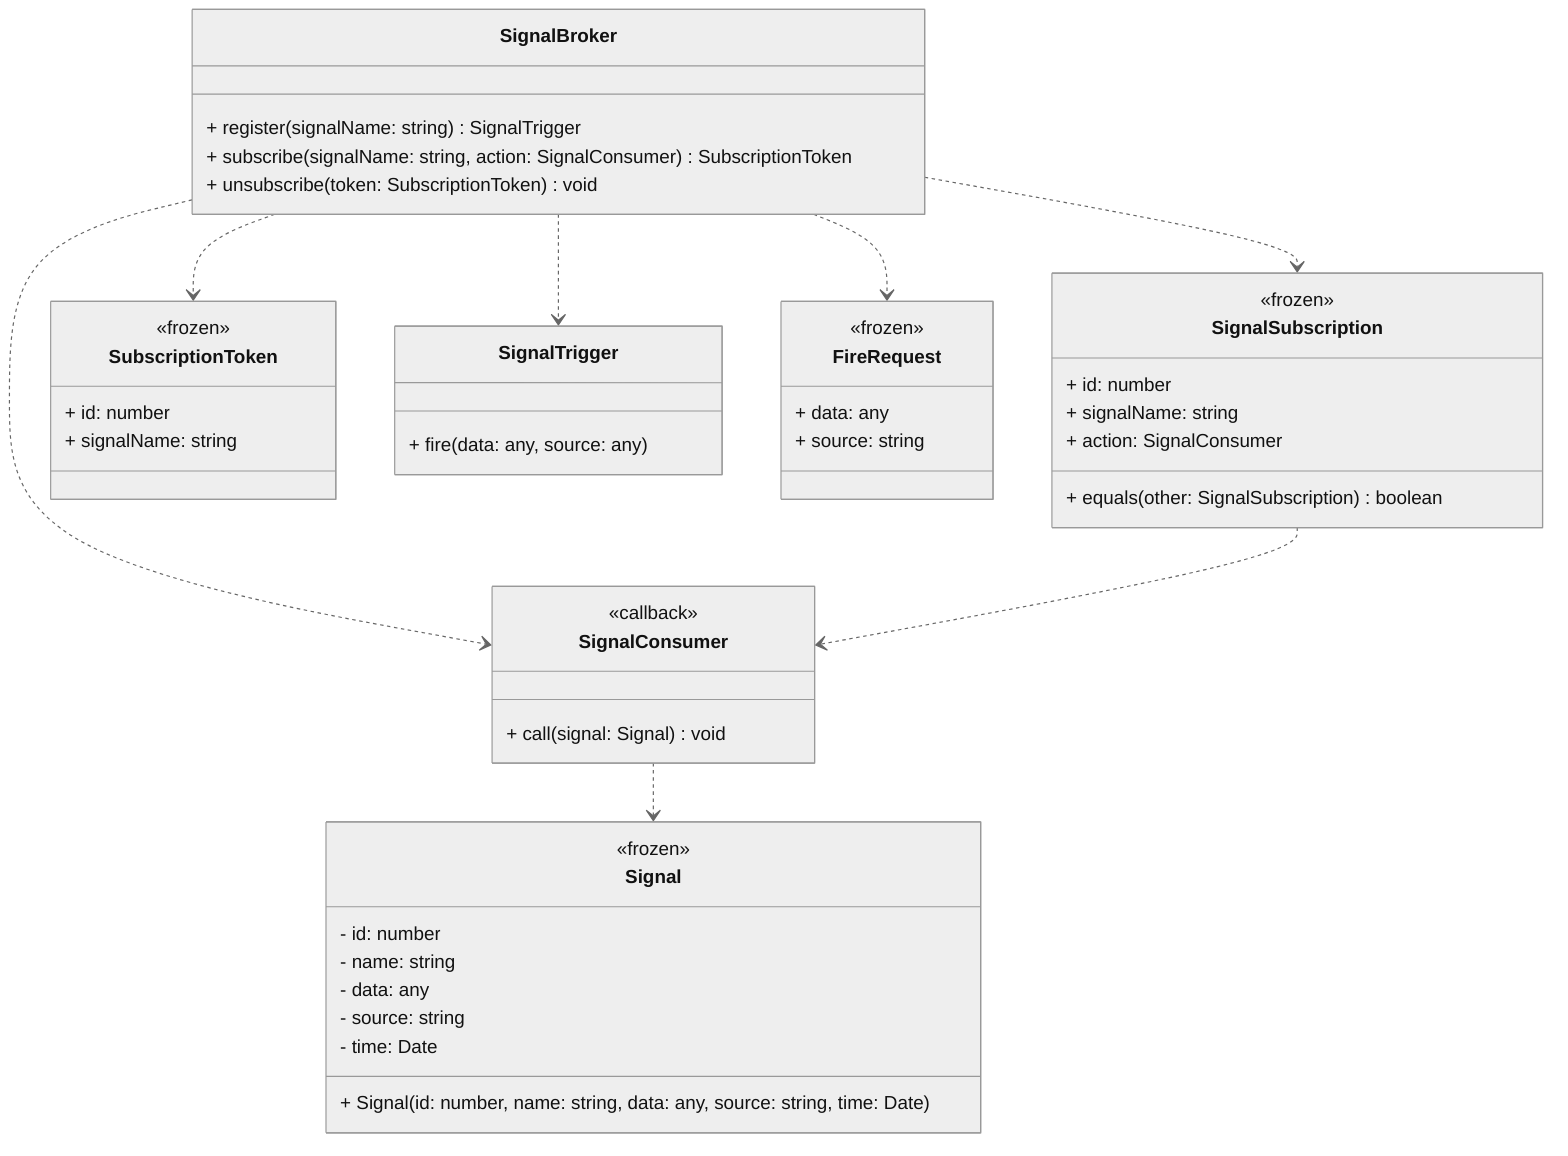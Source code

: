 ---
config:
  theme: neutral
---
classDiagram
    class Signal {
        <<frozen>>
        - id: number
        - name: string
        - data: any
        - source: string
        - time: Date
        + Signal (id: number, name: string, data: any, source: string, time: Date)
    }
    class SignalBroker {
        + register(signalName: string) SignalTrigger
        + subscribe(signalName: string, action: SignalConsumer) SubscriptionToken
        + unsubscribe(token: SubscriptionToken) void
    }
    class SignalSubscription {
        <<frozen>>
        + id: number
        + signalName: string
        + action: SignalConsumer
        + equals(other: SignalSubscription) boolean
    }
    class SubscriptionToken {
        <<frozen>>
        + id: number
        + signalName: string
    }
    class SignalTrigger {
        + fire(data: any, source: any)
    }
    class FireRequest {
        <<frozen>>
        + data: any
        + source: string
    }
    class SignalConsumer {
        <<callback>>
        + call(signal: Signal) void
    }

    SignalBroker ..> SignalSubscription
    SignalBroker ..> SignalTrigger
    SignalBroker ..> SignalConsumer
    SignalBroker ..> SubscriptionToken
    SignalBroker ..> FireRequest
    SignalSubscription ..> SignalConsumer
    SignalConsumer ..> Signal